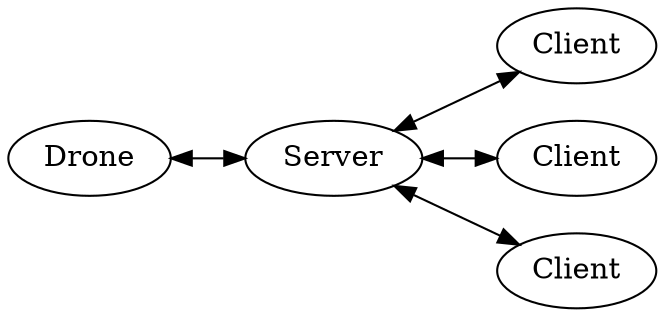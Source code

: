 digraph {
	graph [rankdir=LR, concentrate=true];
	uav [label="Drone"];
	server [label="Server"];
	client1 [label="Client"];
	client2 [label="Client"];
	clientn [label="Client"];
	uav->server;
	server->uav;
	server->client1;
	client1->server;
	server->client2
	client2->server;
	server->clientn;
	clientn->server;
}